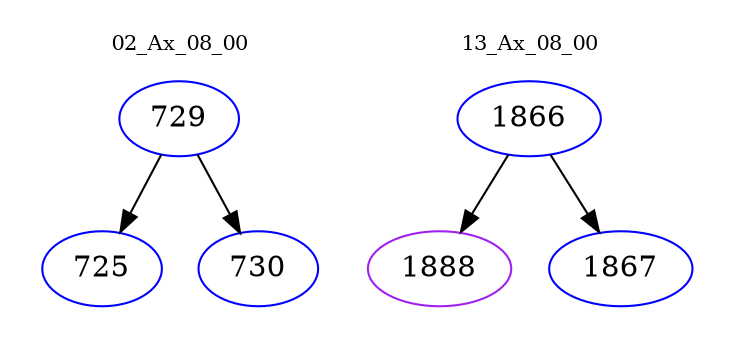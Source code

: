 digraph{
subgraph cluster_0 {
color = white
label = "02_Ax_08_00";
fontsize=10;
T0_729 [label="729", color="blue"]
T0_729 -> T0_725 [color="black"]
T0_725 [label="725", color="blue"]
T0_729 -> T0_730 [color="black"]
T0_730 [label="730", color="blue"]
}
subgraph cluster_1 {
color = white
label = "13_Ax_08_00";
fontsize=10;
T1_1866 [label="1866", color="blue"]
T1_1866 -> T1_1888 [color="black"]
T1_1888 [label="1888", color="purple"]
T1_1866 -> T1_1867 [color="black"]
T1_1867 [label="1867", color="blue"]
}
}
